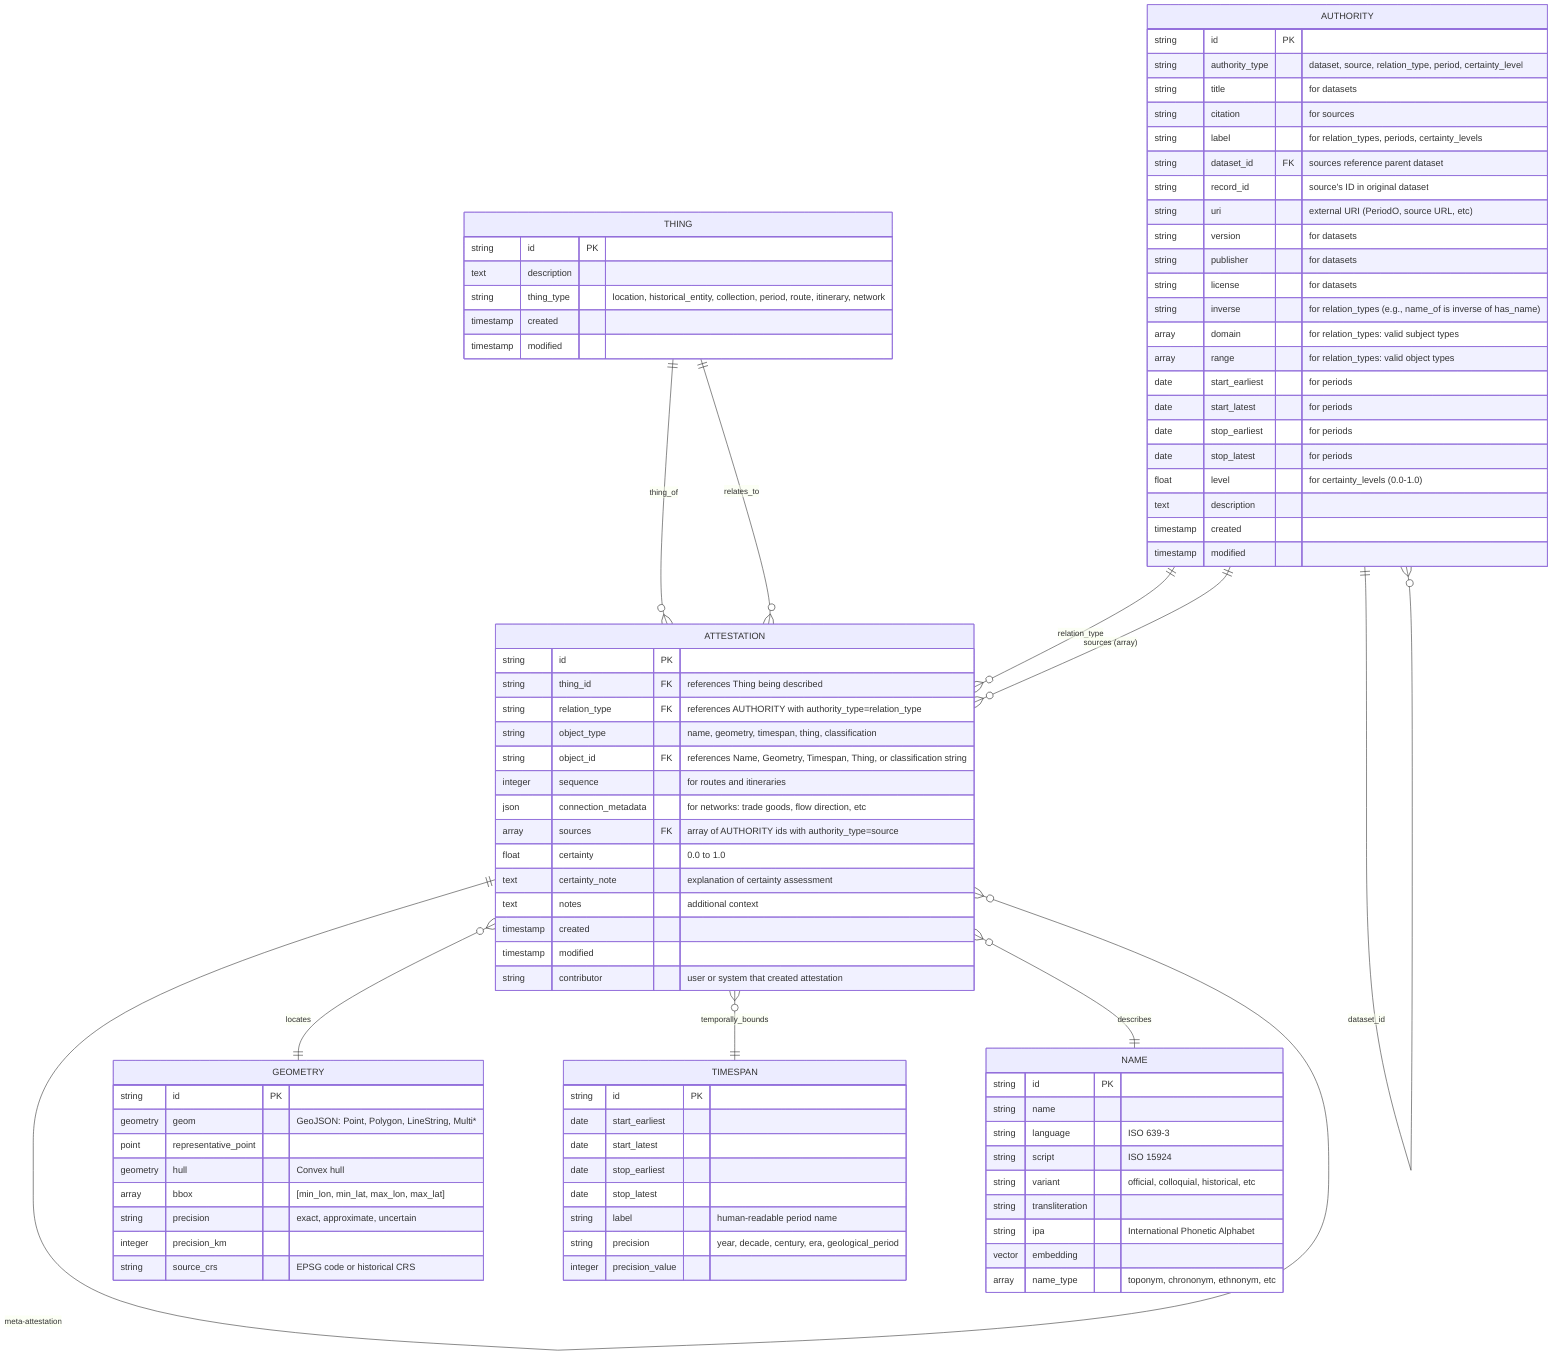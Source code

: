 erDiagram
%% All relationships go through ATTESTATION
    THING ||--o{ ATTESTATION : "thing_of"
    THING ||--o{ ATTESTATION : "relates_to"
    ATTESTATION ||--o{ ATTESTATION : "meta-attestation"
    ATTESTATION o{--|| GEOMETRY : "locates"
    ATTESTATION o{--|| TIMESPAN : "temporally_bounds"
    ATTESTATION o{--|| NAME : "describes"
    AUTHORITY ||--o{ ATTESTATION : "relation_type"
    AUTHORITY ||--o{ ATTESTATION : "sources (array)"
    AUTHORITY ||--o{ AUTHORITY : "dataset_id"

%% Core entities
    THING {
        string id PK
        text description
        string thing_type "location, historical_entity, collection, period, route, itinerary, network"
        timestamp created
        timestamp modified
    }

    NAME {
        string id PK
        string name
        string language "ISO 639-3"
        string script "ISO 15924"
        string variant "official, colloquial, historical, etc"
        string transliteration
        string ipa "International Phonetic Alphabet"
        vector embedding
        array name_type "toponym, chrononym, ethnonym, etc"
    }

    GEOMETRY {
        string id PK
        geometry geom "GeoJSON: Point, Polygon, LineString, Multi*"
        point representative_point
        geometry hull "Convex hull"
        array bbox "[min_lon, min_lat, max_lon, max_lat]"
        string precision "exact, approximate, uncertain"
        integer precision_km
        string source_crs "EPSG code or historical CRS"
    }

    TIMESPAN {
        string id PK
        date start_earliest
        date start_latest
        date stop_earliest
        date stop_latest
        string label "human-readable period name"
        string precision "year, decade, century, era, geological_period"
        integer precision_value
    }

    ATTESTATION {
        string id PK
        string thing_id FK "references Thing being described"
        string relation_type FK "references AUTHORITY with authority_type=relation_type"
        string object_type "name, geometry, timespan, thing, classification"
        string object_id FK "references Name, Geometry, Timespan, Thing, or classification string"
        integer sequence "for routes and itineraries"
        json connection_metadata "for networks: trade goods, flow direction, etc"
        array sources FK "array of AUTHORITY ids with authority_type=source"
        float certainty "0.0 to 1.0"
        text certainty_note "explanation of certainty assessment"
        text notes "additional context"
        timestamp created
        timestamp modified
        string contributor "user or system that created attestation"
    }

    AUTHORITY {
        string id PK
        string authority_type "dataset, source, relation_type, period, certainty_level"
        string title "for datasets"
        string citation "for sources"
        string label "for relation_types, periods, certainty_levels"
        string dataset_id FK "sources reference parent dataset"
        string record_id "source's ID in original dataset"
        string uri "external URI (PeriodO, source URL, etc)"
        string version "for datasets"
        string publisher "for datasets"
        string license "for datasets"
        string inverse "for relation_types (e.g., name_of is inverse of has_name)"
        array domain "for relation_types: valid subject types"
        array range "for relation_types: valid object types"
        date start_earliest "for periods"
        date start_latest "for periods"
        date stop_earliest "for periods"
        date stop_latest "for periods"
        float level "for certainty_levels (0.0-1.0)"
        text description
        timestamp created
        timestamp modified
    }